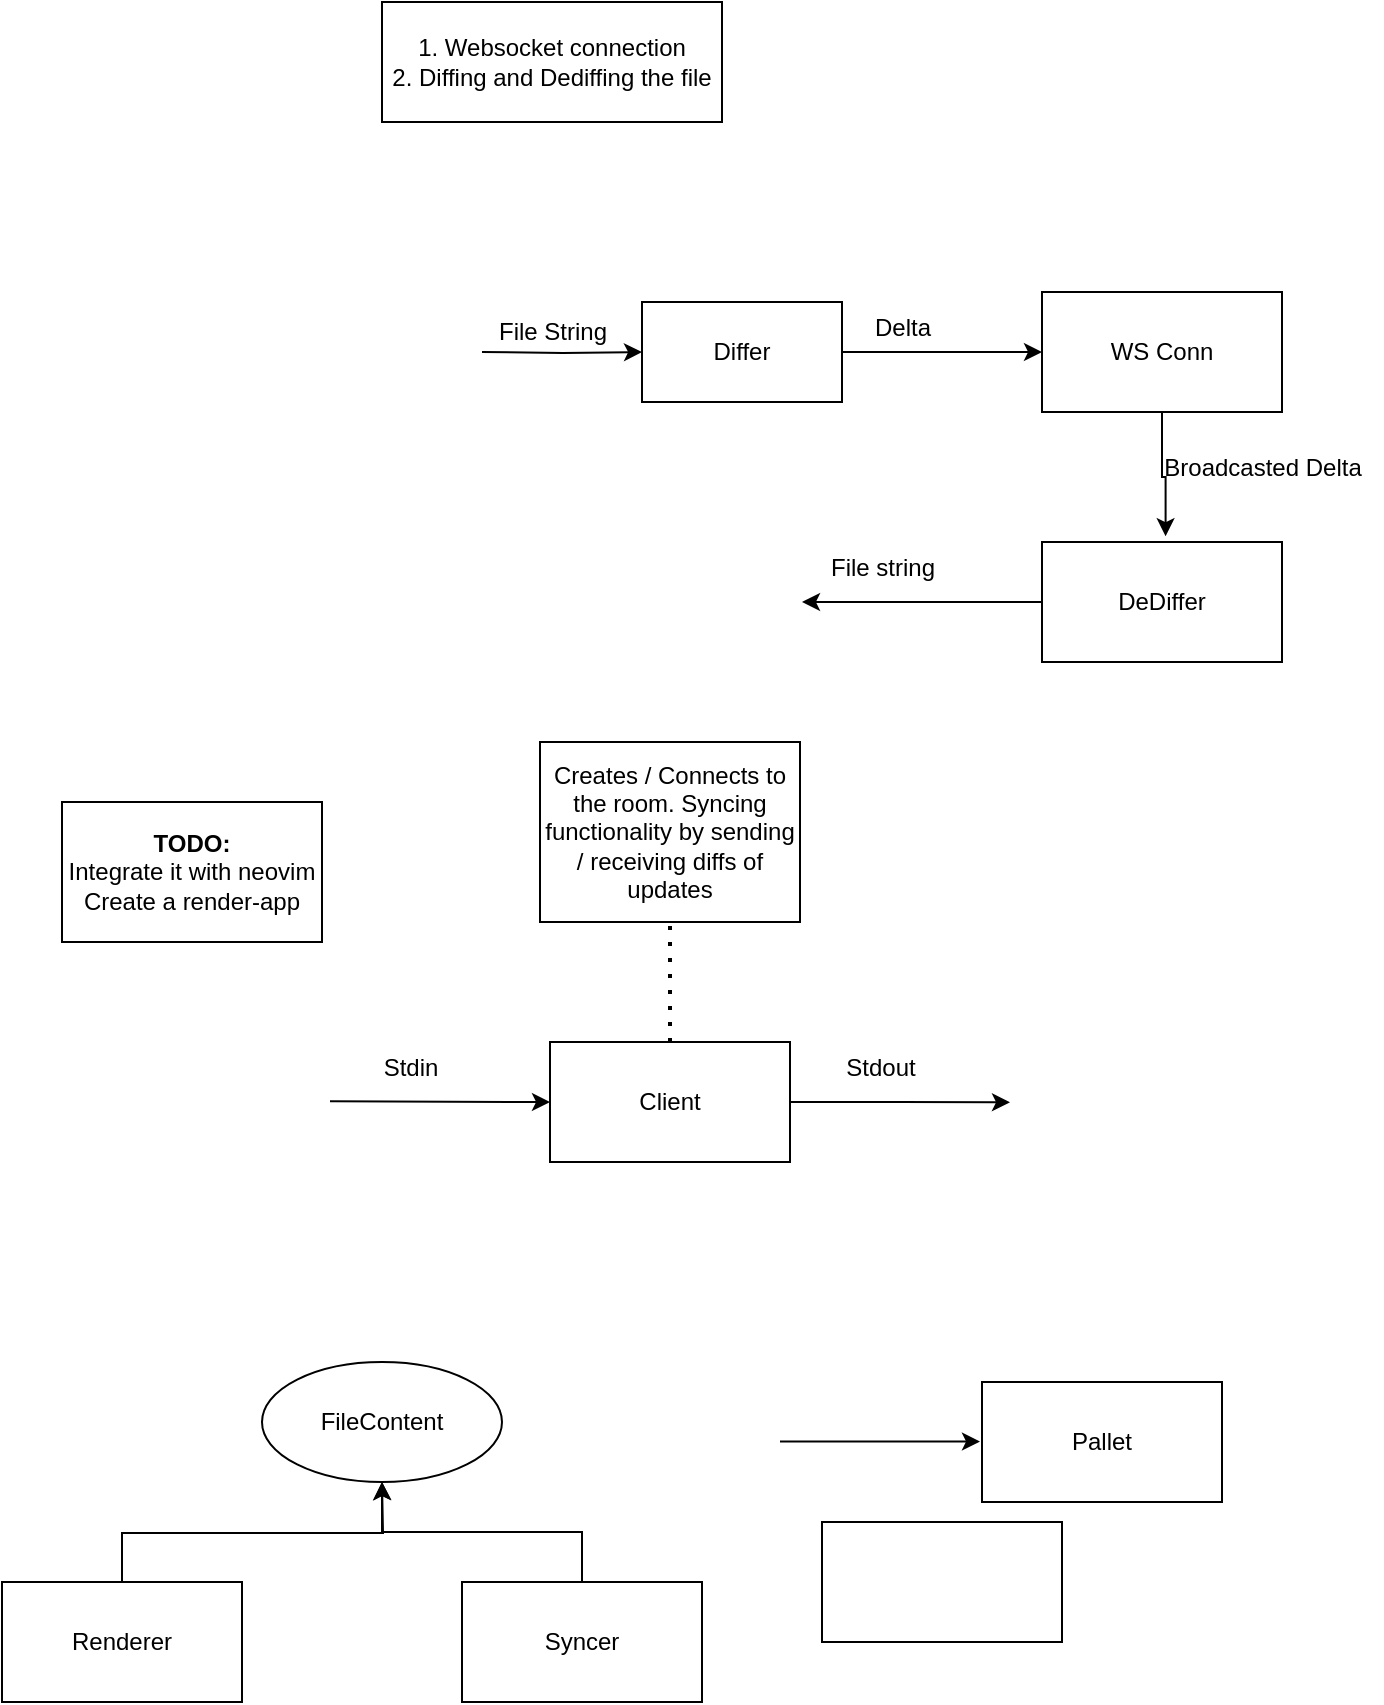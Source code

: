 <mxfile version="21.5.0" type="device">
  <diagram name="Page-1" id="OuNMkqoF6VKDvM-TnTxS">
    <mxGraphModel dx="836" dy="392" grid="1" gridSize="10" guides="1" tooltips="1" connect="1" arrows="1" fold="1" page="1" pageScale="1" pageWidth="827" pageHeight="1169" math="0" shadow="0">
      <root>
        <mxCell id="0" />
        <mxCell id="1" parent="0" />
        <mxCell id="OUUixIY4SZy-NDFA4nhA-2" value="1. Websocket connection&lt;br&gt;2. Diffing and Dediffing the file&lt;br&gt;" style="whiteSpace=wrap;html=1;" parent="1" vertex="1">
          <mxGeometry x="270" y="20" width="170" height="60" as="geometry" />
        </mxCell>
        <mxCell id="OUUixIY4SZy-NDFA4nhA-4" style="edgeStyle=orthogonalEdgeStyle;rounded=0;orthogonalLoop=1;jettySize=auto;html=1;entryX=0;entryY=0.5;entryDx=0;entryDy=0;" parent="1" source="OUUixIY4SZy-NDFA4nhA-3" target="OUUixIY4SZy-NDFA4nhA-8" edge="1">
          <mxGeometry relative="1" as="geometry">
            <mxPoint x="580" y="195" as="targetPoint" />
          </mxGeometry>
        </mxCell>
        <mxCell id="OUUixIY4SZy-NDFA4nhA-5" style="edgeStyle=orthogonalEdgeStyle;rounded=0;orthogonalLoop=1;jettySize=auto;html=1;" parent="1" target="OUUixIY4SZy-NDFA4nhA-3" edge="1">
          <mxGeometry relative="1" as="geometry">
            <mxPoint x="320" y="195" as="sourcePoint" />
          </mxGeometry>
        </mxCell>
        <mxCell id="OUUixIY4SZy-NDFA4nhA-3" value="Differ" style="whiteSpace=wrap;html=1;" parent="1" vertex="1">
          <mxGeometry x="400" y="170" width="100" height="50" as="geometry" />
        </mxCell>
        <mxCell id="OUUixIY4SZy-NDFA4nhA-6" value="Delta" style="text;html=1;align=center;verticalAlign=middle;resizable=0;points=[];autosize=1;strokeColor=none;fillColor=none;" parent="1" vertex="1">
          <mxGeometry x="505" y="168" width="50" height="30" as="geometry" />
        </mxCell>
        <mxCell id="OUUixIY4SZy-NDFA4nhA-7" value="File String" style="text;html=1;align=center;verticalAlign=middle;resizable=0;points=[];autosize=1;strokeColor=none;fillColor=none;" parent="1" vertex="1">
          <mxGeometry x="315" y="170" width="80" height="30" as="geometry" />
        </mxCell>
        <mxCell id="OUUixIY4SZy-NDFA4nhA-9" style="edgeStyle=orthogonalEdgeStyle;rounded=0;orthogonalLoop=1;jettySize=auto;html=1;entryX=0.515;entryY=-0.048;entryDx=0;entryDy=0;entryPerimeter=0;" parent="1" source="OUUixIY4SZy-NDFA4nhA-8" target="OUUixIY4SZy-NDFA4nhA-11" edge="1">
          <mxGeometry relative="1" as="geometry">
            <mxPoint x="660" y="280" as="targetPoint" />
          </mxGeometry>
        </mxCell>
        <mxCell id="OUUixIY4SZy-NDFA4nhA-8" value="WS Conn" style="whiteSpace=wrap;html=1;" parent="1" vertex="1">
          <mxGeometry x="600" y="165" width="120" height="60" as="geometry" />
        </mxCell>
        <mxCell id="OUUixIY4SZy-NDFA4nhA-10" value="Broadcasted Delta" style="text;html=1;align=center;verticalAlign=middle;resizable=0;points=[];autosize=1;strokeColor=none;fillColor=none;" parent="1" vertex="1">
          <mxGeometry x="650" y="238" width="120" height="30" as="geometry" />
        </mxCell>
        <mxCell id="OUUixIY4SZy-NDFA4nhA-12" style="edgeStyle=orthogonalEdgeStyle;rounded=0;orthogonalLoop=1;jettySize=auto;html=1;exitX=0;exitY=0.5;exitDx=0;exitDy=0;" parent="1" source="OUUixIY4SZy-NDFA4nhA-11" edge="1">
          <mxGeometry relative="1" as="geometry">
            <mxPoint x="480" y="320" as="targetPoint" />
          </mxGeometry>
        </mxCell>
        <mxCell id="OUUixIY4SZy-NDFA4nhA-11" value="DeDiffer" style="whiteSpace=wrap;html=1;" parent="1" vertex="1">
          <mxGeometry x="600" y="290" width="120" height="60" as="geometry" />
        </mxCell>
        <mxCell id="OUUixIY4SZy-NDFA4nhA-13" value="File string" style="text;html=1;align=center;verticalAlign=middle;resizable=0;points=[];autosize=1;strokeColor=none;fillColor=none;" parent="1" vertex="1">
          <mxGeometry x="480" y="288" width="80" height="30" as="geometry" />
        </mxCell>
        <mxCell id="cBFikZ1947Sx8XJU_t8t-4" style="edgeStyle=orthogonalEdgeStyle;rounded=0;orthogonalLoop=1;jettySize=auto;html=1;exitX=1;exitY=0.5;exitDx=0;exitDy=0;" parent="1" source="cBFikZ1947Sx8XJU_t8t-1" edge="1">
          <mxGeometry relative="1" as="geometry">
            <mxPoint x="584" y="570.129" as="targetPoint" />
          </mxGeometry>
        </mxCell>
        <mxCell id="cBFikZ1947Sx8XJU_t8t-1" value="Client" style="whiteSpace=wrap;html=1;" parent="1" vertex="1">
          <mxGeometry x="354" y="540" width="120" height="60" as="geometry" />
        </mxCell>
        <mxCell id="cBFikZ1947Sx8XJU_t8t-2" value="" style="edgeStyle=none;orthogonalLoop=1;jettySize=auto;html=1;rounded=0;entryX=0;entryY=0.5;entryDx=0;entryDy=0;" parent="1" target="cBFikZ1947Sx8XJU_t8t-1" edge="1">
          <mxGeometry width="100" relative="1" as="geometry">
            <mxPoint x="244" y="569.68" as="sourcePoint" />
            <mxPoint x="344" y="569.68" as="targetPoint" />
            <Array as="points" />
          </mxGeometry>
        </mxCell>
        <mxCell id="cBFikZ1947Sx8XJU_t8t-3" value="Stdin" style="text;html=1;align=center;verticalAlign=middle;resizable=0;points=[];autosize=1;strokeColor=none;fillColor=none;" parent="1" vertex="1">
          <mxGeometry x="259" y="538" width="50" height="30" as="geometry" />
        </mxCell>
        <mxCell id="cBFikZ1947Sx8XJU_t8t-5" value="Stdout" style="text;html=1;align=center;verticalAlign=middle;resizable=0;points=[];autosize=1;strokeColor=none;fillColor=none;" parent="1" vertex="1">
          <mxGeometry x="489" y="538" width="60" height="30" as="geometry" />
        </mxCell>
        <mxCell id="cBFikZ1947Sx8XJU_t8t-6" value="" style="endArrow=none;dashed=1;html=1;dashPattern=1 3;strokeWidth=2;rounded=0;exitX=0.5;exitY=0;exitDx=0;exitDy=0;entryX=0.5;entryY=1;entryDx=0;entryDy=0;" parent="1" source="cBFikZ1947Sx8XJU_t8t-1" target="cBFikZ1947Sx8XJU_t8t-7" edge="1">
          <mxGeometry width="50" height="50" relative="1" as="geometry">
            <mxPoint x="424" y="508" as="sourcePoint" />
            <mxPoint x="414" y="460" as="targetPoint" />
          </mxGeometry>
        </mxCell>
        <mxCell id="cBFikZ1947Sx8XJU_t8t-7" value="Creates / Connects to the room. Syncing functionality by sending / receiving diffs of updates" style="whiteSpace=wrap;html=1;" parent="1" vertex="1">
          <mxGeometry x="349" y="390" width="130" height="90" as="geometry" />
        </mxCell>
        <mxCell id="cBFikZ1947Sx8XJU_t8t-8" value="&lt;b&gt;TODO:&lt;/b&gt;&lt;br&gt;Integrate it with neovim&lt;br&gt;Create a render-app" style="whiteSpace=wrap;html=1;" parent="1" vertex="1">
          <mxGeometry x="110" y="420" width="130" height="70" as="geometry" />
        </mxCell>
        <mxCell id="71fXn7dFhdDbPnkkekcA-1" value="FileContent" style="ellipse;whiteSpace=wrap;html=1;" vertex="1" parent="1">
          <mxGeometry x="210" y="700" width="120" height="60" as="geometry" />
        </mxCell>
        <mxCell id="71fXn7dFhdDbPnkkekcA-5" style="edgeStyle=orthogonalEdgeStyle;rounded=0;orthogonalLoop=1;jettySize=auto;html=1;exitX=0.5;exitY=0;exitDx=0;exitDy=0;" edge="1" parent="1" source="71fXn7dFhdDbPnkkekcA-2">
          <mxGeometry relative="1" as="geometry">
            <mxPoint x="270" y="760" as="targetPoint" />
          </mxGeometry>
        </mxCell>
        <mxCell id="71fXn7dFhdDbPnkkekcA-2" value="Renderer" style="whiteSpace=wrap;html=1;" vertex="1" parent="1">
          <mxGeometry x="80" y="810" width="120" height="60" as="geometry" />
        </mxCell>
        <mxCell id="71fXn7dFhdDbPnkkekcA-4" style="edgeStyle=orthogonalEdgeStyle;rounded=0;orthogonalLoop=1;jettySize=auto;html=1;exitX=0.5;exitY=0;exitDx=0;exitDy=0;" edge="1" parent="1" source="71fXn7dFhdDbPnkkekcA-3" target="71fXn7dFhdDbPnkkekcA-1">
          <mxGeometry relative="1" as="geometry" />
        </mxCell>
        <mxCell id="71fXn7dFhdDbPnkkekcA-3" value="Syncer" style="whiteSpace=wrap;html=1;" vertex="1" parent="1">
          <mxGeometry x="310" y="810" width="120" height="60" as="geometry" />
        </mxCell>
        <mxCell id="71fXn7dFhdDbPnkkekcA-6" value="Pallet" style="whiteSpace=wrap;html=1;" vertex="1" parent="1">
          <mxGeometry x="570" y="710" width="120" height="60" as="geometry" />
        </mxCell>
        <mxCell id="71fXn7dFhdDbPnkkekcA-7" value="" style="edgeStyle=none;orthogonalLoop=1;jettySize=auto;html=1;rounded=0;" edge="1" parent="1">
          <mxGeometry width="100" relative="1" as="geometry">
            <mxPoint x="469" y="739.78" as="sourcePoint" />
            <mxPoint x="569" y="739.78" as="targetPoint" />
            <Array as="points" />
          </mxGeometry>
        </mxCell>
        <mxCell id="71fXn7dFhdDbPnkkekcA-8" value="" style="whiteSpace=wrap;html=1;" vertex="1" parent="1">
          <mxGeometry x="490" y="780" width="120" height="60" as="geometry" />
        </mxCell>
      </root>
    </mxGraphModel>
  </diagram>
</mxfile>
